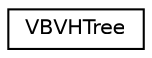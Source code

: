 digraph G
{
  edge [fontname="Helvetica",fontsize="10",labelfontname="Helvetica",labelfontsize="10"];
  node [fontname="Helvetica",fontsize="10",shape=record];
  rankdir=LR;
  Node1 [label="VBVHTree",height=0.2,width=0.4,color="black", fillcolor="white", style="filled",URL="$d5/d38/structVBVHTree.html"];
}
